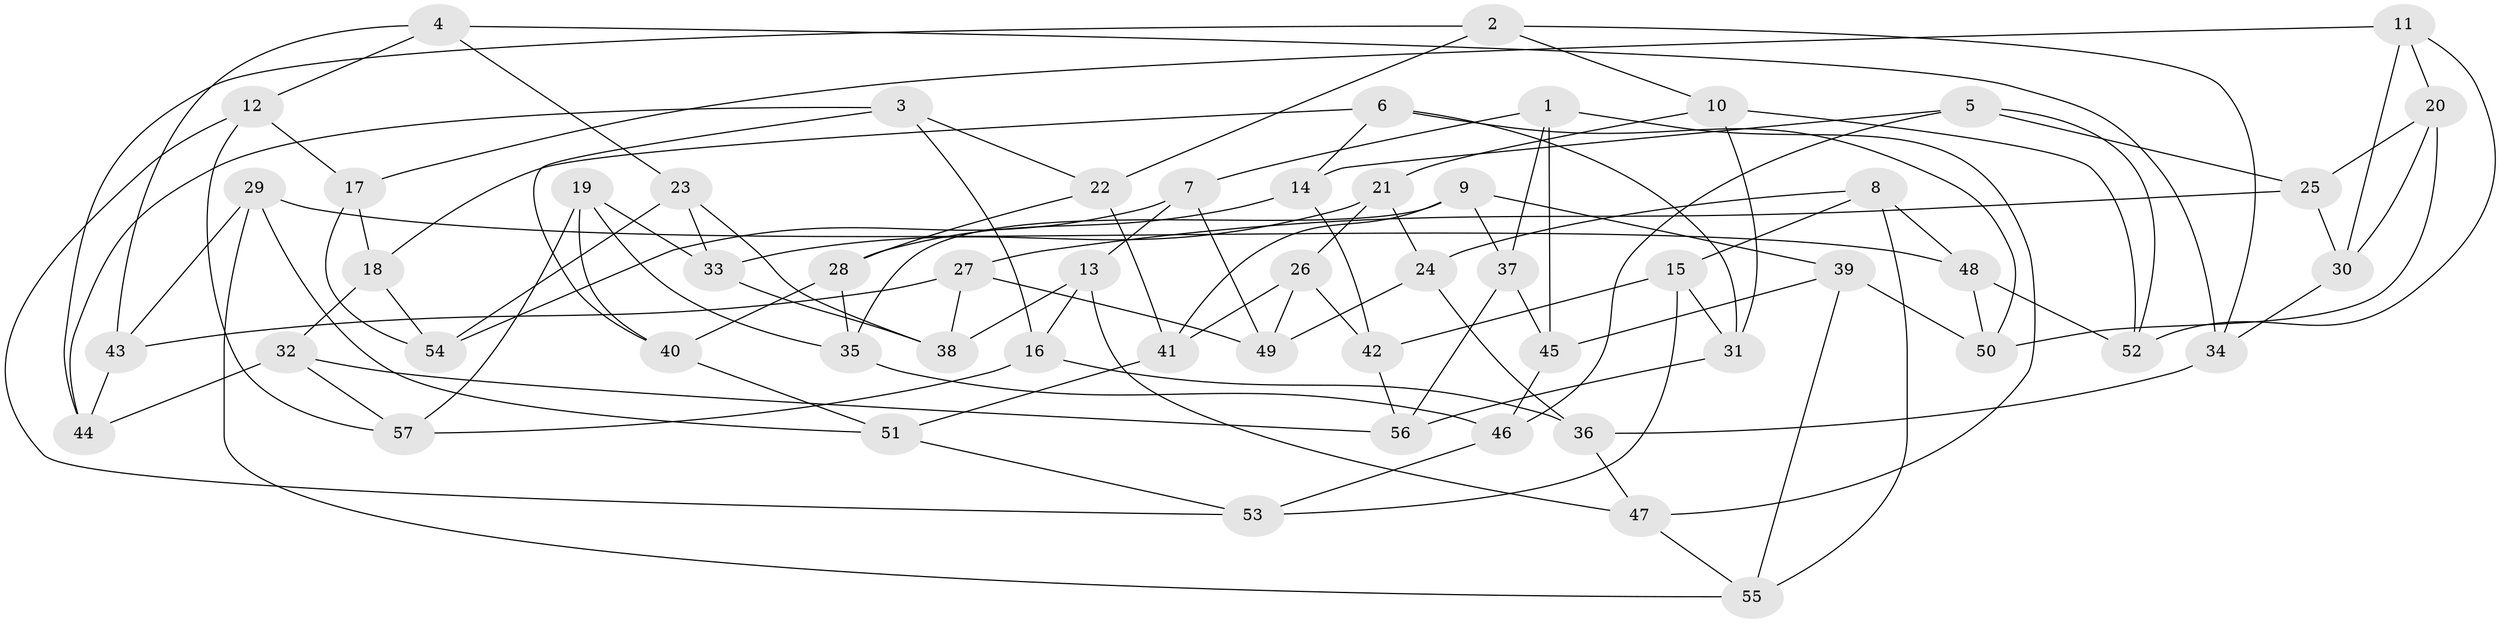 // Generated by graph-tools (version 1.1) at 2025/50/03/09/25 03:50:49]
// undirected, 57 vertices, 114 edges
graph export_dot {
graph [start="1"]
  node [color=gray90,style=filled];
  1;
  2;
  3;
  4;
  5;
  6;
  7;
  8;
  9;
  10;
  11;
  12;
  13;
  14;
  15;
  16;
  17;
  18;
  19;
  20;
  21;
  22;
  23;
  24;
  25;
  26;
  27;
  28;
  29;
  30;
  31;
  32;
  33;
  34;
  35;
  36;
  37;
  38;
  39;
  40;
  41;
  42;
  43;
  44;
  45;
  46;
  47;
  48;
  49;
  50;
  51;
  52;
  53;
  54;
  55;
  56;
  57;
  1 -- 47;
  1 -- 37;
  1 -- 45;
  1 -- 7;
  2 -- 44;
  2 -- 34;
  2 -- 22;
  2 -- 10;
  3 -- 16;
  3 -- 22;
  3 -- 40;
  3 -- 44;
  4 -- 34;
  4 -- 23;
  4 -- 12;
  4 -- 43;
  5 -- 14;
  5 -- 25;
  5 -- 52;
  5 -- 46;
  6 -- 18;
  6 -- 50;
  6 -- 31;
  6 -- 14;
  7 -- 13;
  7 -- 49;
  7 -- 54;
  8 -- 55;
  8 -- 15;
  8 -- 48;
  8 -- 24;
  9 -- 37;
  9 -- 39;
  9 -- 35;
  9 -- 41;
  10 -- 52;
  10 -- 31;
  10 -- 21;
  11 -- 17;
  11 -- 52;
  11 -- 20;
  11 -- 30;
  12 -- 53;
  12 -- 57;
  12 -- 17;
  13 -- 47;
  13 -- 16;
  13 -- 38;
  14 -- 28;
  14 -- 42;
  15 -- 42;
  15 -- 53;
  15 -- 31;
  16 -- 57;
  16 -- 36;
  17 -- 18;
  17 -- 54;
  18 -- 54;
  18 -- 32;
  19 -- 33;
  19 -- 40;
  19 -- 35;
  19 -- 57;
  20 -- 50;
  20 -- 30;
  20 -- 25;
  21 -- 33;
  21 -- 26;
  21 -- 24;
  22 -- 28;
  22 -- 41;
  23 -- 33;
  23 -- 54;
  23 -- 38;
  24 -- 36;
  24 -- 49;
  25 -- 30;
  25 -- 27;
  26 -- 49;
  26 -- 42;
  26 -- 41;
  27 -- 49;
  27 -- 38;
  27 -- 43;
  28 -- 35;
  28 -- 40;
  29 -- 51;
  29 -- 48;
  29 -- 55;
  29 -- 43;
  30 -- 34;
  31 -- 56;
  32 -- 57;
  32 -- 44;
  32 -- 56;
  33 -- 38;
  34 -- 36;
  35 -- 46;
  36 -- 47;
  37 -- 56;
  37 -- 45;
  39 -- 55;
  39 -- 50;
  39 -- 45;
  40 -- 51;
  41 -- 51;
  42 -- 56;
  43 -- 44;
  45 -- 46;
  46 -- 53;
  47 -- 55;
  48 -- 50;
  48 -- 52;
  51 -- 53;
}
